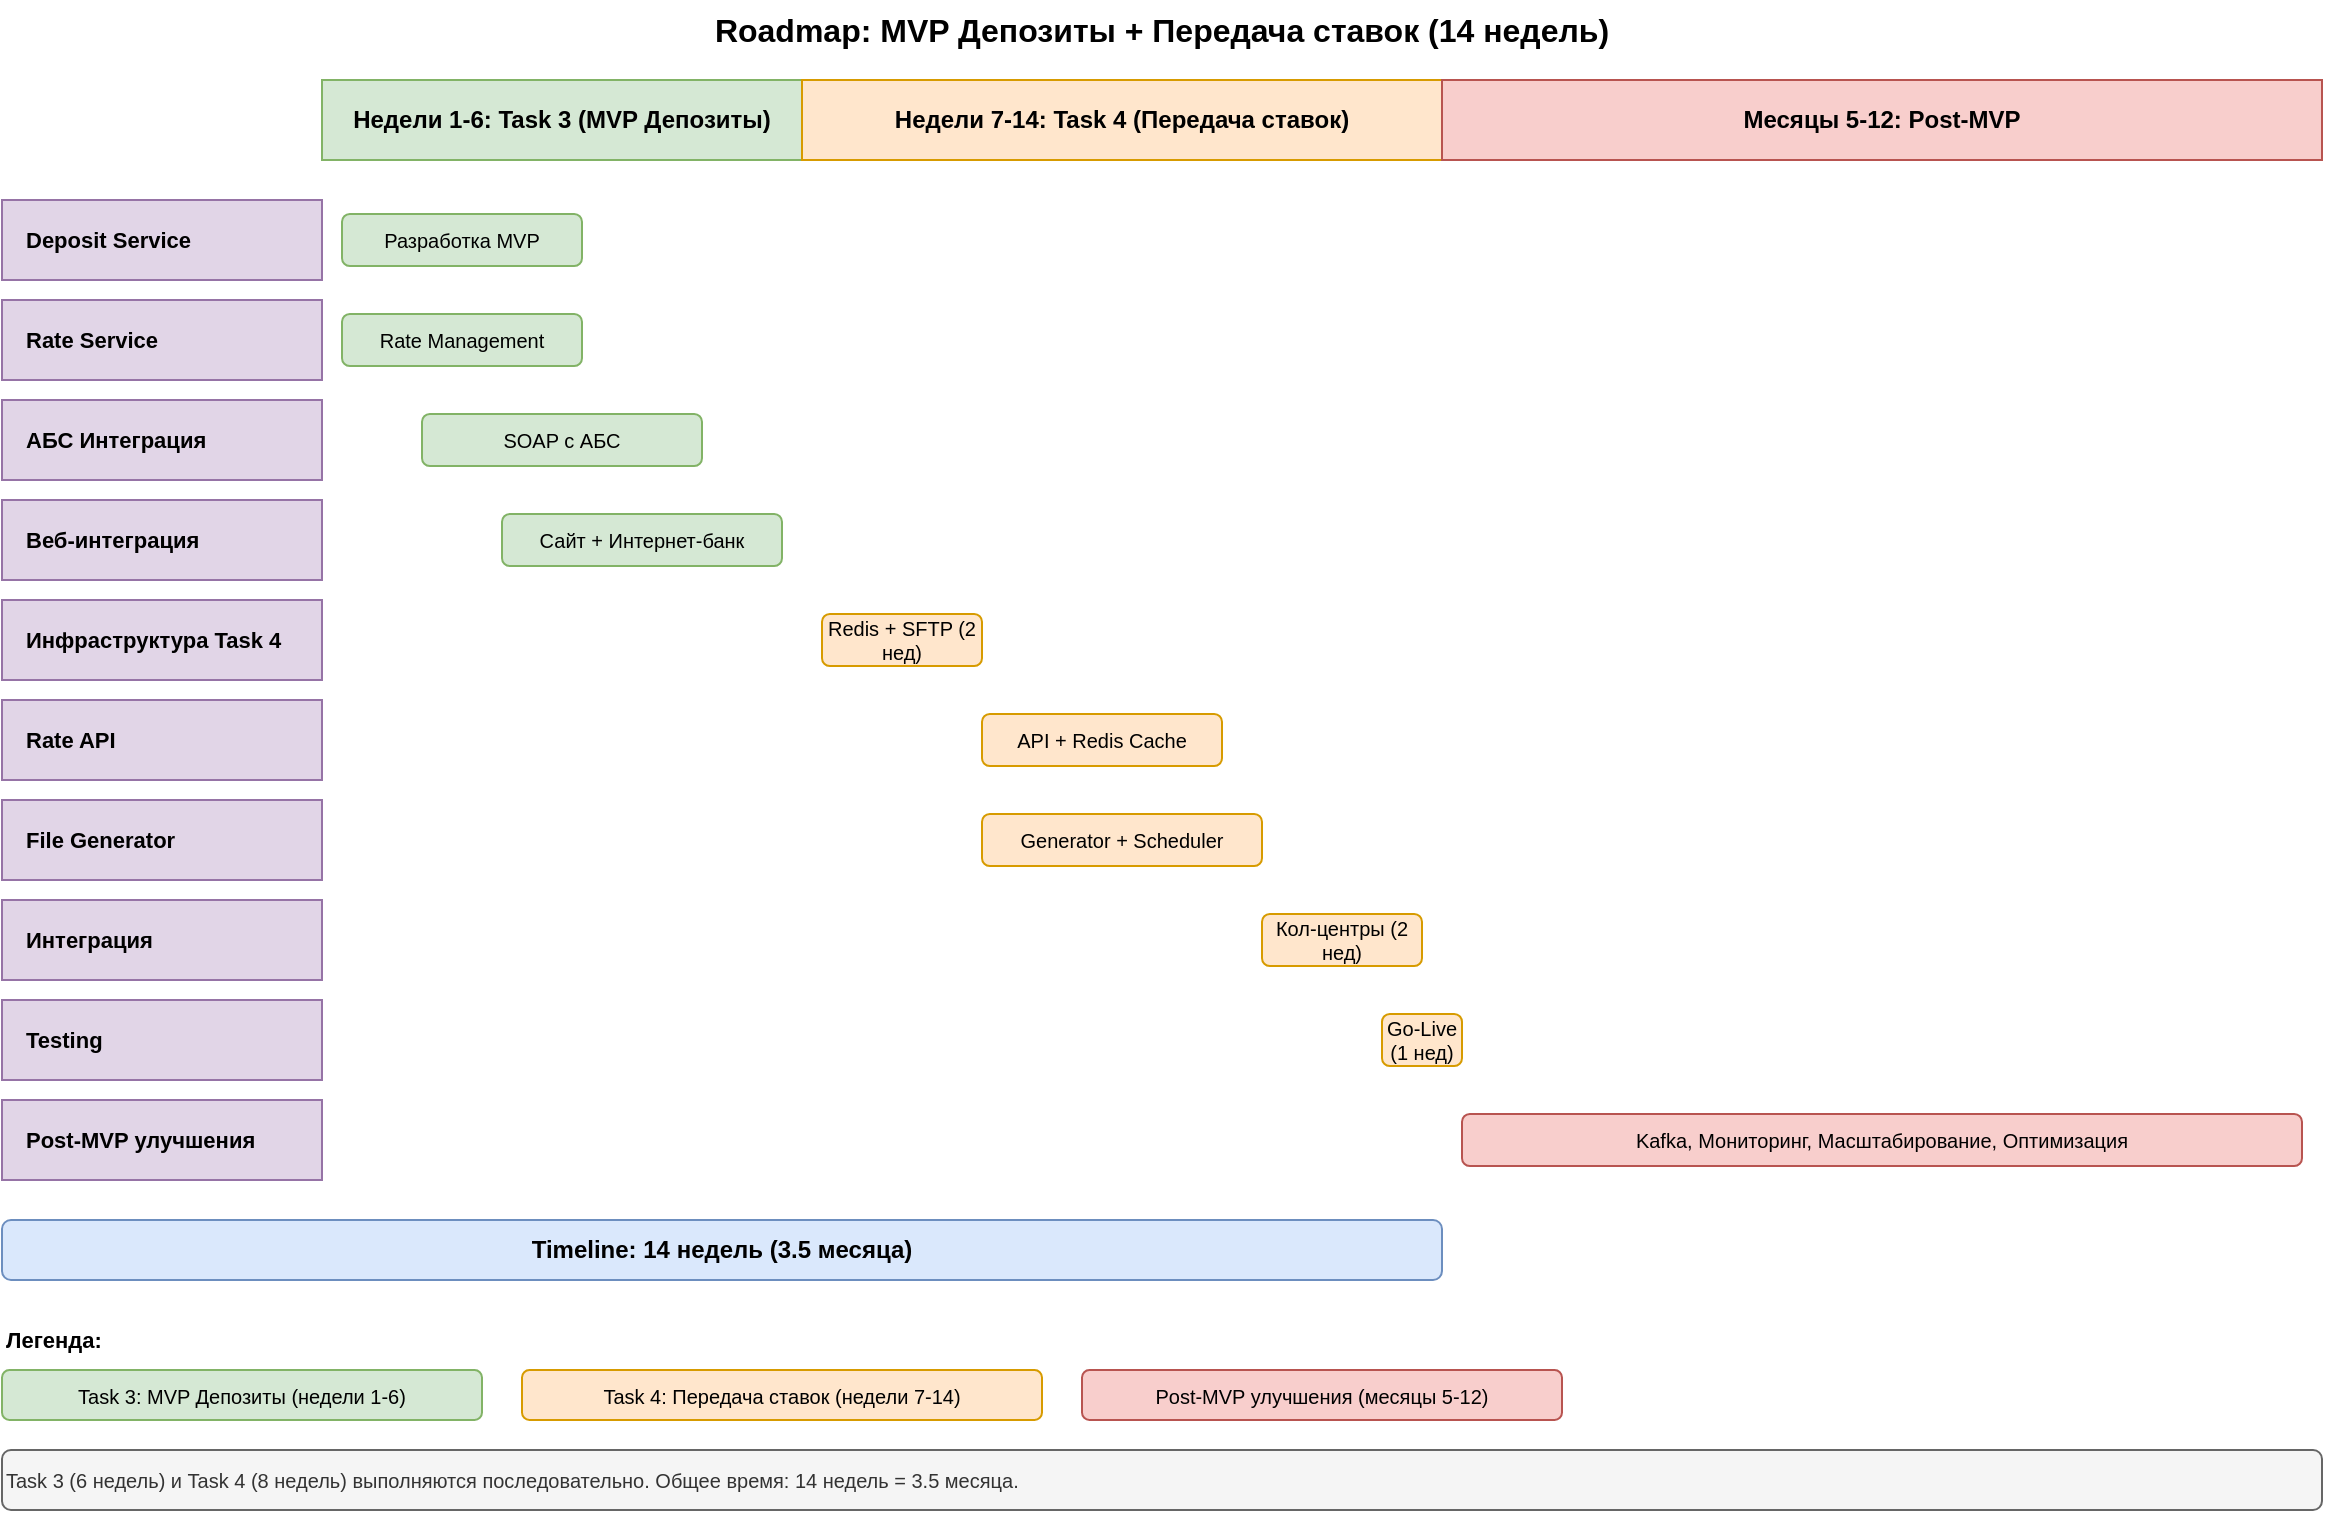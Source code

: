 <mxGraphModel dx="1140" dy="851" grid="1" gridSize="10" guides="1" tooltips="1" connect="1" arrows="1" fold="1" page="1" pageScale="1" pageWidth="1654" pageHeight="1169" math="0" shadow="0"><root><mxCell id="0"/><mxCell id="1" parent="0"/><mxCell id="title-main" value="Roadmap: MVP Депозиты + Передача ставок (14 недель)" style="text;html=1;align=center;verticalAlign=middle;whiteSpace=wrap;rounded=0;fontStyle=1;fontSize=16;" parent="1" vertex="1"><mxGeometry x="40" y="20" width="1160" height="30" as="geometry"/></mxCell><mxCell id="header-w1-6" value="Недели 1-6: Task 3 (MVP Депозиты)" style="rounded=0;whiteSpace=wrap;html=1;fillColor=#d5e8d4;strokeColor=#82b366;fontStyle=1;fontSize=12;" parent="1" vertex="1"><mxGeometry x="200" y="60" width="240" height="40" as="geometry"/></mxCell><mxCell id="header-w7-14" value="Недели 7-14: Task 4 (Передача ставок)" style="rounded=0;whiteSpace=wrap;html=1;fillColor=#ffe6cc;strokeColor=#d79b00;fontStyle=1;fontSize=12;" parent="1" vertex="1"><mxGeometry x="440" y="60" width="320" height="40" as="geometry"/></mxCell><mxCell id="header-post" value="Месяцы 5-12: Post-MVP" style="rounded=0;whiteSpace=wrap;html=1;fillColor=#f8cecc;strokeColor=#b85450;fontStyle=1;fontSize=12;" parent="1" vertex="1"><mxGeometry x="760" y="60" width="440" height="40" as="geometry"/></mxCell><mxCell id="label-deposit" value="Deposit Service" style="rounded=0;whiteSpace=wrap;html=1;fillColor=#e1d5e7;strokeColor=#9673a6;fontStyle=1;align=left;verticalAlign=middle;spacingLeft=10;fontSize=11;" parent="1" vertex="1"><mxGeometry x="40" y="120" width="160" height="40" as="geometry"/></mxCell><mxCell id="task-deposit" value="Разработка MVP" style="rounded=1;whiteSpace=wrap;html=1;fillColor=#d5e8d4;strokeColor=#82b366;fontSize=10;" parent="1" vertex="1"><mxGeometry x="210" y="127" width="120" height="26" as="geometry"/></mxCell><mxCell id="label-rate" value="Rate Service" style="rounded=0;whiteSpace=wrap;html=1;fillColor=#e1d5e7;strokeColor=#9673a6;fontStyle=1;align=left;verticalAlign=middle;spacingLeft=10;fontSize=11;" parent="1" vertex="1"><mxGeometry x="40" y="170" width="160" height="40" as="geometry"/></mxCell><mxCell id="task-rate" value="Rate Management" style="rounded=1;whiteSpace=wrap;html=1;fillColor=#d5e8d4;strokeColor=#82b366;fontSize=10;" parent="1" vertex="1"><mxGeometry x="210" y="177" width="120" height="26" as="geometry"/></mxCell><mxCell id="label-abs" value="АБС Интеграция" style="rounded=0;whiteSpace=wrap;html=1;fillColor=#e1d5e7;strokeColor=#9673a6;fontStyle=1;align=left;verticalAlign=middle;spacingLeft=10;fontSize=11;" parent="1" vertex="1"><mxGeometry x="40" y="220" width="160" height="40" as="geometry"/></mxCell><mxCell id="task-abs" value="SOAP с АБС" style="rounded=1;whiteSpace=wrap;html=1;fillColor=#d5e8d4;strokeColor=#82b366;fontSize=10;" parent="1" vertex="1"><mxGeometry x="250" y="227" width="140" height="26" as="geometry"/></mxCell><mxCell id="label-web" value="Веб-интеграция" style="rounded=0;whiteSpace=wrap;html=1;fillColor=#e1d5e7;strokeColor=#9673a6;fontStyle=1;align=left;verticalAlign=middle;spacingLeft=10;fontSize=11;" parent="1" vertex="1"><mxGeometry x="40" y="270" width="160" height="40" as="geometry"/></mxCell><mxCell id="task-web" value="Сайт + Интернет-банк" style="rounded=1;whiteSpace=wrap;html=1;fillColor=#d5e8d4;strokeColor=#82b366;fontSize=10;" parent="1" vertex="1"><mxGeometry x="290" y="277" width="140" height="26" as="geometry"/></mxCell><mxCell id="label-infra" value="Инфраструктура Task 4" style="rounded=0;whiteSpace=wrap;html=1;fillColor=#e1d5e7;strokeColor=#9673a6;fontStyle=1;align=left;verticalAlign=middle;spacingLeft=10;fontSize=11;" parent="1" vertex="1"><mxGeometry x="40" y="320" width="160" height="40" as="geometry"/></mxCell><mxCell id="task-infra" value="Redis + SFTP (2 нед)" style="rounded=1;whiteSpace=wrap;html=1;fillColor=#ffe6cc;strokeColor=#d79b00;fontSize=10;" parent="1" vertex="1"><mxGeometry x="450" y="327" width="80" height="26" as="geometry"/></mxCell><mxCell id="label-api" value="Rate API" style="rounded=0;whiteSpace=wrap;html=1;fillColor=#e1d5e7;strokeColor=#9673a6;fontStyle=1;align=left;verticalAlign=middle;spacingLeft=10;fontSize=11;" parent="1" vertex="1"><mxGeometry x="40" y="370" width="160" height="40" as="geometry"/></mxCell><mxCell id="task-api" value="API + Redis Cache" style="rounded=1;whiteSpace=wrap;html=1;fillColor=#ffe6cc;strokeColor=#d79b00;fontSize=10;" parent="1" vertex="1"><mxGeometry x="530" y="377" width="120" height="26" as="geometry"/></mxCell><mxCell id="label-filegen" value="File Generator" style="rounded=0;whiteSpace=wrap;html=1;fillColor=#e1d5e7;strokeColor=#9673a6;fontStyle=1;align=left;verticalAlign=middle;spacingLeft=10;fontSize=11;" parent="1" vertex="1"><mxGeometry x="40" y="420" width="160" height="40" as="geometry"/></mxCell><mxCell id="task-filegen" value="Generator + Scheduler" style="rounded=1;whiteSpace=wrap;html=1;fillColor=#ffe6cc;strokeColor=#d79b00;fontSize=10;" parent="1" vertex="1"><mxGeometry x="530" y="427" width="140" height="26" as="geometry"/></mxCell><mxCell id="label-integration" value="Интеграция" style="rounded=0;whiteSpace=wrap;html=1;fillColor=#e1d5e7;strokeColor=#9673a6;fontStyle=1;align=left;verticalAlign=middle;spacingLeft=10;fontSize=11;" parent="1" vertex="1"><mxGeometry x="40" y="470" width="160" height="40" as="geometry"/></mxCell><mxCell id="task-integration" value="Кол-центры (2 нед)" style="rounded=1;whiteSpace=wrap;html=1;fillColor=#ffe6cc;strokeColor=#d79b00;fontSize=10;" parent="1" vertex="1"><mxGeometry x="670" y="477" width="80" height="26" as="geometry"/></mxCell><mxCell id="label-testing" value="Testing" style="rounded=0;whiteSpace=wrap;html=1;fillColor=#e1d5e7;strokeColor=#9673a6;fontStyle=1;align=left;verticalAlign=middle;spacingLeft=10;fontSize=11;" parent="1" vertex="1"><mxGeometry x="40" y="520" width="160" height="40" as="geometry"/></mxCell><mxCell id="task-testing" value="Go-Live (1 нед)" style="rounded=1;whiteSpace=wrap;html=1;fillColor=#ffe6cc;strokeColor=#d79b00;fontSize=10;" parent="1" vertex="1"><mxGeometry x="730" y="527" width="40" height="26" as="geometry"/></mxCell><mxCell id="label-postmvp" value="Post-MVP улучшения" style="rounded=0;whiteSpace=wrap;html=1;fillColor=#e1d5e7;strokeColor=#9673a6;fontStyle=1;align=left;verticalAlign=middle;spacingLeft=10;fontSize=11;" parent="1" vertex="1"><mxGeometry x="40" y="570" width="160" height="40" as="geometry"/></mxCell><mxCell id="task-postmvp" value="Kafka, Мониторинг, Масштабирование, Оптимизация" style="rounded=1;whiteSpace=wrap;html=1;fillColor=#f8cecc;strokeColor=#b85450;fontSize=10;" parent="1" vertex="1"><mxGeometry x="770" y="577" width="420" height="26" as="geometry"/></mxCell><mxCell id="timeline" value="Timeline: 14 недель (3.5 месяца)" style="text;html=1;strokeColor=#6c8ebf;fillColor=#dae8fc;align=center;verticalAlign=middle;whiteSpace=wrap;rounded=1;fontStyle=1;fontSize=12;" parent="1" vertex="1"><mxGeometry x="40" y="630" width="720" height="30" as="geometry"/></mxCell><mxCell id="legend-title" value="Легенда:" style="text;html=1;strokeColor=none;fillColor=none;align=left;verticalAlign=middle;whiteSpace=wrap;rounded=0;fontStyle=1;fontSize=11;" parent="1" vertex="1"><mxGeometry x="40" y="680" width="80" height="20" as="geometry"/></mxCell><mxCell id="legend-t3" value="Task 3: MVP Депозиты (недели 1-6)" style="rounded=1;whiteSpace=wrap;html=1;fillColor=#d5e8d4;strokeColor=#82b366;fontSize=10;" parent="1" vertex="1"><mxGeometry x="40" y="705" width="240" height="25" as="geometry"/></mxCell><mxCell id="legend-t4" value="Task 4: Передача ставок (недели 7-14)" style="rounded=1;whiteSpace=wrap;html=1;fillColor=#ffe6cc;strokeColor=#d79b00;fontSize=10;" parent="1" vertex="1"><mxGeometry x="300" y="705" width="260" height="25" as="geometry"/></mxCell><mxCell id="legend-post" value="Post-MVP улучшения (месяцы 5-12)" style="rounded=1;whiteSpace=wrap;html=1;fillColor=#f8cecc;strokeColor=#b85450;fontSize=10;" parent="1" vertex="1"><mxGeometry x="580" y="705" width="240" height="25" as="geometry"/></mxCell><mxCell id="note" value="Task 3 (6 недель) и Task 4 (8 недель) выполняются последовательно. Общее время: 14 недель = 3.5 месяца." style="text;html=1;strokeColor=#666666;fillColor=#f5f5f5;align=left;verticalAlign=middle;whiteSpace=wrap;rounded=1;fontSize=10;fontColor=#333333;" parent="1" vertex="1"><mxGeometry x="40" y="745" width="1160" height="30" as="geometry"/></mxCell></root></mxGraphModel>